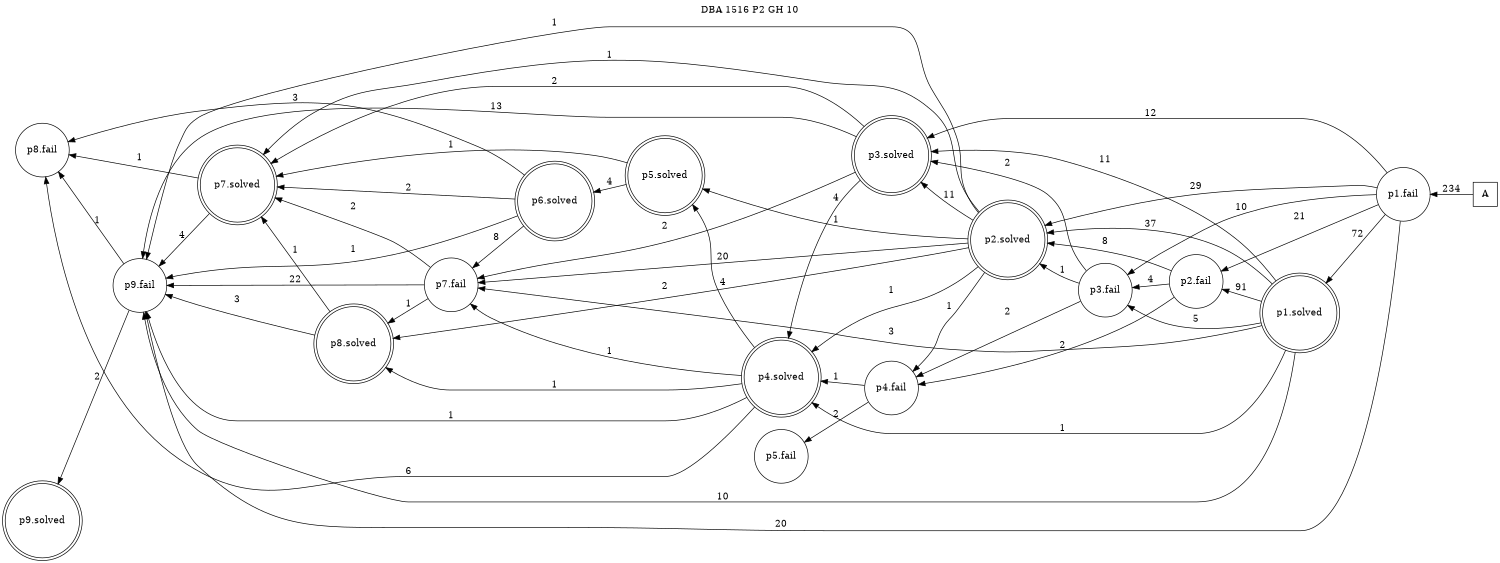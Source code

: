 digraph DBA_1516_P2_GH_10_GOOD {
labelloc="tl"
label= " DBA 1516 P2 GH 10 "
rankdir="RL";
graph [ size=" 10 , 10 !"]

"A" [shape="square" label="A"]
"p1.fail" [shape="circle" label="p1.fail"]
"p1.solved" [shape="doublecircle" label="p1.solved"]
"p2.fail" [shape="circle" label="p2.fail"]
"p3.fail" [shape="circle" label="p3.fail"]
"p4.fail" [shape="circle" label="p4.fail"]
"p5.fail" [shape="circle" label="p5.fail"]
"p2.solved" [shape="doublecircle" label="p2.solved"]
"p3.solved" [shape="doublecircle" label="p3.solved"]
"p4.solved" [shape="doublecircle" label="p4.solved"]
"p5.solved" [shape="doublecircle" label="p5.solved"]
"p6.solved" [shape="doublecircle" label="p6.solved"]
"p7.fail" [shape="circle" label="p7.fail"]
"p8.solved" [shape="doublecircle" label="p8.solved"]
"p9.fail" [shape="circle" label="p9.fail"]
"p8.fail" [shape="circle" label="p8.fail"]
"p7.solved" [shape="doublecircle" label="p7.solved"]
"p9.solved" [shape="doublecircle" label="p9.solved"]
"A" -> "p1.fail" [ label=234]
"p1.fail" -> "p1.solved" [ label=72]
"p1.fail" -> "p2.fail" [ label=21]
"p1.fail" -> "p3.fail" [ label=10]
"p1.fail" -> "p2.solved" [ label=29]
"p1.fail" -> "p3.solved" [ label=12]
"p1.fail" -> "p9.fail" [ label=20]
"p1.solved" -> "p2.fail" [ label=91]
"p1.solved" -> "p3.fail" [ label=5]
"p1.solved" -> "p2.solved" [ label=37]
"p1.solved" -> "p3.solved" [ label=11]
"p1.solved" -> "p4.solved" [ label=1]
"p1.solved" -> "p7.fail" [ label=3]
"p1.solved" -> "p9.fail" [ label=10]
"p2.fail" -> "p3.fail" [ label=4]
"p2.fail" -> "p4.fail" [ label=2]
"p2.fail" -> "p2.solved" [ label=8]
"p3.fail" -> "p4.fail" [ label=2]
"p3.fail" -> "p2.solved" [ label=1]
"p3.fail" -> "p3.solved" [ label=2]
"p4.fail" -> "p5.fail" [ label=2]
"p4.fail" -> "p4.solved" [ label=1]
"p2.solved" -> "p4.fail" [ label=1]
"p2.solved" -> "p3.solved" [ label=11]
"p2.solved" -> "p4.solved" [ label=1]
"p2.solved" -> "p5.solved" [ label=1]
"p2.solved" -> "p7.fail" [ label=20]
"p2.solved" -> "p8.solved" [ label=2]
"p2.solved" -> "p9.fail" [ label=1]
"p2.solved" -> "p7.solved" [ label=1]
"p3.solved" -> "p4.solved" [ label=4]
"p3.solved" -> "p7.fail" [ label=2]
"p3.solved" -> "p9.fail" [ label=13]
"p3.solved" -> "p7.solved" [ label=2]
"p4.solved" -> "p5.solved" [ label=4]
"p4.solved" -> "p7.fail" [ label=1]
"p4.solved" -> "p8.solved" [ label=1]
"p4.solved" -> "p9.fail" [ label=1]
"p4.solved" -> "p8.fail" [ label=6]
"p5.solved" -> "p6.solved" [ label=4]
"p5.solved" -> "p7.solved" [ label=1]
"p6.solved" -> "p7.fail" [ label=8]
"p6.solved" -> "p9.fail" [ label=1]
"p6.solved" -> "p8.fail" [ label=3]
"p6.solved" -> "p7.solved" [ label=2]
"p7.fail" -> "p8.solved" [ label=1]
"p7.fail" -> "p9.fail" [ label=22]
"p7.fail" -> "p7.solved" [ label=2]
"p8.solved" -> "p9.fail" [ label=3]
"p8.solved" -> "p7.solved" [ label=1]
"p9.fail" -> "p8.fail" [ label=1]
"p9.fail" -> "p9.solved" [ label=2]
"p7.solved" -> "p9.fail" [ label=4]
"p7.solved" -> "p8.fail" [ label=1]
}
